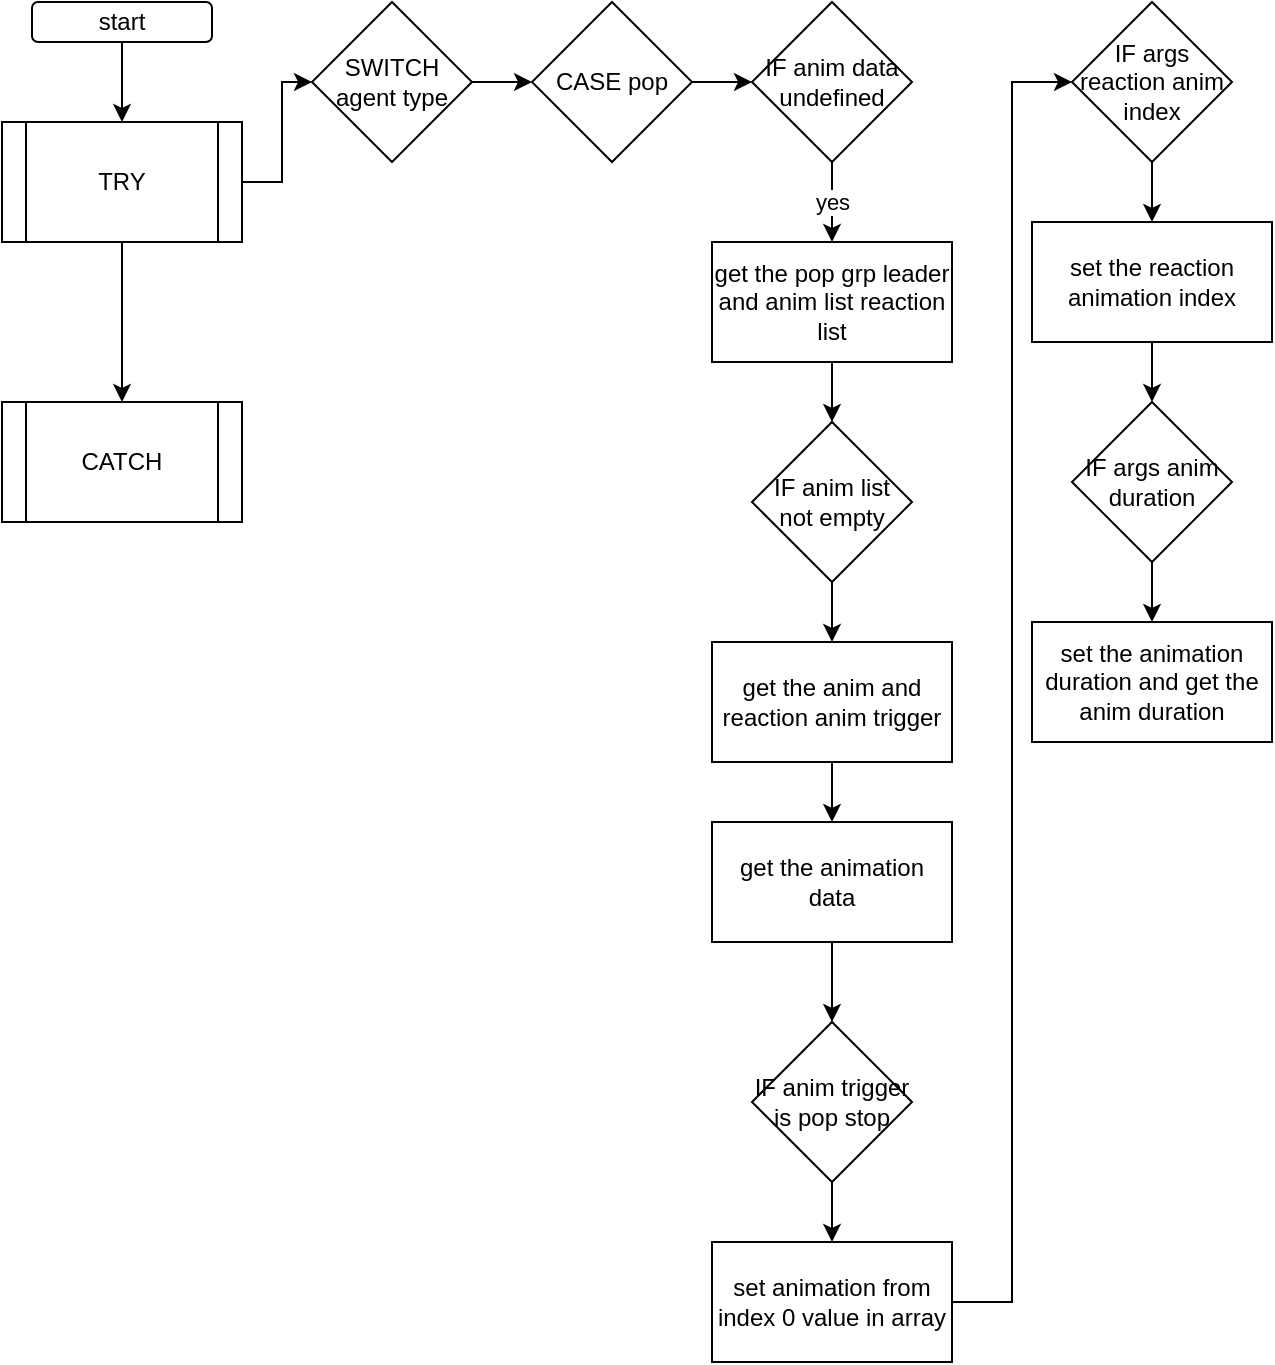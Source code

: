 <mxfile version="18.0.1" type="github">
  <diagram id="C_iFELaq9_Z8a1PLTSBP" name="Page-1">
    <mxGraphModel dx="1038" dy="579" grid="1" gridSize="10" guides="1" tooltips="1" connect="1" arrows="1" fold="1" page="1" pageScale="1" pageWidth="850" pageHeight="1100" math="0" shadow="0">
      <root>
        <mxCell id="0" />
        <mxCell id="1" parent="0" />
        <mxCell id="XiMoQWkBVZx55yZSZIgh-3" value="" style="edgeStyle=orthogonalEdgeStyle;rounded=0;orthogonalLoop=1;jettySize=auto;html=1;" edge="1" parent="1" source="XiMoQWkBVZx55yZSZIgh-1" target="XiMoQWkBVZx55yZSZIgh-2">
          <mxGeometry relative="1" as="geometry" />
        </mxCell>
        <mxCell id="XiMoQWkBVZx55yZSZIgh-1" value="start" style="rounded=1;whiteSpace=wrap;html=1;" vertex="1" parent="1">
          <mxGeometry x="40" y="40" width="90" height="20" as="geometry" />
        </mxCell>
        <mxCell id="XiMoQWkBVZx55yZSZIgh-5" value="" style="edgeStyle=orthogonalEdgeStyle;rounded=0;orthogonalLoop=1;jettySize=auto;html=1;" edge="1" parent="1" source="XiMoQWkBVZx55yZSZIgh-2" target="XiMoQWkBVZx55yZSZIgh-4">
          <mxGeometry relative="1" as="geometry" />
        </mxCell>
        <mxCell id="XiMoQWkBVZx55yZSZIgh-7" value="" style="edgeStyle=orthogonalEdgeStyle;rounded=0;orthogonalLoop=1;jettySize=auto;html=1;" edge="1" parent="1" source="XiMoQWkBVZx55yZSZIgh-2" target="XiMoQWkBVZx55yZSZIgh-6">
          <mxGeometry relative="1" as="geometry" />
        </mxCell>
        <mxCell id="XiMoQWkBVZx55yZSZIgh-2" value="TRY" style="shape=process;whiteSpace=wrap;html=1;backgroundOutline=1;" vertex="1" parent="1">
          <mxGeometry x="25" y="100" width="120" height="60" as="geometry" />
        </mxCell>
        <mxCell id="XiMoQWkBVZx55yZSZIgh-4" value="CATCH" style="shape=process;whiteSpace=wrap;html=1;backgroundOutline=1;" vertex="1" parent="1">
          <mxGeometry x="25" y="240" width="120" height="60" as="geometry" />
        </mxCell>
        <mxCell id="XiMoQWkBVZx55yZSZIgh-9" value="" style="edgeStyle=orthogonalEdgeStyle;rounded=0;orthogonalLoop=1;jettySize=auto;html=1;" edge="1" parent="1" source="XiMoQWkBVZx55yZSZIgh-6" target="XiMoQWkBVZx55yZSZIgh-8">
          <mxGeometry relative="1" as="geometry" />
        </mxCell>
        <mxCell id="XiMoQWkBVZx55yZSZIgh-6" value="SWITCH agent type" style="rhombus;whiteSpace=wrap;html=1;" vertex="1" parent="1">
          <mxGeometry x="180" y="40" width="80" height="80" as="geometry" />
        </mxCell>
        <mxCell id="XiMoQWkBVZx55yZSZIgh-11" value="" style="edgeStyle=orthogonalEdgeStyle;rounded=0;orthogonalLoop=1;jettySize=auto;html=1;" edge="1" parent="1" source="XiMoQWkBVZx55yZSZIgh-8" target="XiMoQWkBVZx55yZSZIgh-10">
          <mxGeometry relative="1" as="geometry" />
        </mxCell>
        <mxCell id="XiMoQWkBVZx55yZSZIgh-8" value="CASE pop" style="rhombus;whiteSpace=wrap;html=1;" vertex="1" parent="1">
          <mxGeometry x="290" y="40" width="80" height="80" as="geometry" />
        </mxCell>
        <mxCell id="XiMoQWkBVZx55yZSZIgh-13" value="yes" style="edgeStyle=orthogonalEdgeStyle;rounded=0;orthogonalLoop=1;jettySize=auto;html=1;" edge="1" parent="1" source="XiMoQWkBVZx55yZSZIgh-10" target="XiMoQWkBVZx55yZSZIgh-12">
          <mxGeometry relative="1" as="geometry" />
        </mxCell>
        <mxCell id="XiMoQWkBVZx55yZSZIgh-10" value="IF anim data undefined" style="rhombus;whiteSpace=wrap;html=1;" vertex="1" parent="1">
          <mxGeometry x="400" y="40" width="80" height="80" as="geometry" />
        </mxCell>
        <mxCell id="XiMoQWkBVZx55yZSZIgh-15" value="" style="edgeStyle=orthogonalEdgeStyle;rounded=0;orthogonalLoop=1;jettySize=auto;html=1;" edge="1" parent="1" source="XiMoQWkBVZx55yZSZIgh-12" target="XiMoQWkBVZx55yZSZIgh-14">
          <mxGeometry relative="1" as="geometry" />
        </mxCell>
        <mxCell id="XiMoQWkBVZx55yZSZIgh-12" value="get the pop grp leader and anim list reaction list" style="whiteSpace=wrap;html=1;" vertex="1" parent="1">
          <mxGeometry x="380" y="160" width="120" height="60" as="geometry" />
        </mxCell>
        <mxCell id="XiMoQWkBVZx55yZSZIgh-17" value="" style="edgeStyle=orthogonalEdgeStyle;rounded=0;orthogonalLoop=1;jettySize=auto;html=1;" edge="1" parent="1" source="XiMoQWkBVZx55yZSZIgh-14" target="XiMoQWkBVZx55yZSZIgh-16">
          <mxGeometry relative="1" as="geometry" />
        </mxCell>
        <mxCell id="XiMoQWkBVZx55yZSZIgh-14" value="IF anim list not empty" style="rhombus;whiteSpace=wrap;html=1;" vertex="1" parent="1">
          <mxGeometry x="400" y="250" width="80" height="80" as="geometry" />
        </mxCell>
        <mxCell id="XiMoQWkBVZx55yZSZIgh-19" value="" style="edgeStyle=orthogonalEdgeStyle;rounded=0;orthogonalLoop=1;jettySize=auto;html=1;" edge="1" parent="1" source="XiMoQWkBVZx55yZSZIgh-16" target="XiMoQWkBVZx55yZSZIgh-18">
          <mxGeometry relative="1" as="geometry" />
        </mxCell>
        <mxCell id="XiMoQWkBVZx55yZSZIgh-16" value="get the anim and reaction anim trigger" style="whiteSpace=wrap;html=1;" vertex="1" parent="1">
          <mxGeometry x="380" y="360" width="120" height="60" as="geometry" />
        </mxCell>
        <mxCell id="XiMoQWkBVZx55yZSZIgh-21" value="" style="edgeStyle=orthogonalEdgeStyle;rounded=0;orthogonalLoop=1;jettySize=auto;html=1;" edge="1" parent="1" source="XiMoQWkBVZx55yZSZIgh-18" target="XiMoQWkBVZx55yZSZIgh-20">
          <mxGeometry relative="1" as="geometry" />
        </mxCell>
        <mxCell id="XiMoQWkBVZx55yZSZIgh-18" value="get the animation data" style="whiteSpace=wrap;html=1;" vertex="1" parent="1">
          <mxGeometry x="380" y="450" width="120" height="60" as="geometry" />
        </mxCell>
        <mxCell id="XiMoQWkBVZx55yZSZIgh-23" value="" style="edgeStyle=orthogonalEdgeStyle;rounded=0;orthogonalLoop=1;jettySize=auto;html=1;" edge="1" parent="1" source="XiMoQWkBVZx55yZSZIgh-20" target="XiMoQWkBVZx55yZSZIgh-22">
          <mxGeometry relative="1" as="geometry" />
        </mxCell>
        <mxCell id="XiMoQWkBVZx55yZSZIgh-20" value="IF anim trigger is pop stop" style="rhombus;whiteSpace=wrap;html=1;" vertex="1" parent="1">
          <mxGeometry x="400" y="550" width="80" height="80" as="geometry" />
        </mxCell>
        <mxCell id="XiMoQWkBVZx55yZSZIgh-25" value="" style="edgeStyle=orthogonalEdgeStyle;rounded=0;orthogonalLoop=1;jettySize=auto;html=1;" edge="1" parent="1" source="XiMoQWkBVZx55yZSZIgh-22" target="XiMoQWkBVZx55yZSZIgh-24">
          <mxGeometry relative="1" as="geometry">
            <Array as="points">
              <mxPoint x="530" y="690" />
              <mxPoint x="530" y="80" />
            </Array>
          </mxGeometry>
        </mxCell>
        <mxCell id="XiMoQWkBVZx55yZSZIgh-22" value="set animation from index 0 value in array" style="whiteSpace=wrap;html=1;" vertex="1" parent="1">
          <mxGeometry x="380" y="660" width="120" height="60" as="geometry" />
        </mxCell>
        <mxCell id="XiMoQWkBVZx55yZSZIgh-27" value="" style="edgeStyle=orthogonalEdgeStyle;rounded=0;orthogonalLoop=1;jettySize=auto;html=1;" edge="1" parent="1" source="XiMoQWkBVZx55yZSZIgh-24" target="XiMoQWkBVZx55yZSZIgh-26">
          <mxGeometry relative="1" as="geometry" />
        </mxCell>
        <mxCell id="XiMoQWkBVZx55yZSZIgh-24" value="IF args reaction anim index" style="rhombus;whiteSpace=wrap;html=1;" vertex="1" parent="1">
          <mxGeometry x="560" y="40" width="80" height="80" as="geometry" />
        </mxCell>
        <mxCell id="XiMoQWkBVZx55yZSZIgh-30" value="" style="edgeStyle=orthogonalEdgeStyle;rounded=0;orthogonalLoop=1;jettySize=auto;html=1;" edge="1" parent="1" source="XiMoQWkBVZx55yZSZIgh-26" target="XiMoQWkBVZx55yZSZIgh-28">
          <mxGeometry relative="1" as="geometry" />
        </mxCell>
        <mxCell id="XiMoQWkBVZx55yZSZIgh-26" value="set the reaction animation index" style="whiteSpace=wrap;html=1;" vertex="1" parent="1">
          <mxGeometry x="540" y="150" width="120" height="60" as="geometry" />
        </mxCell>
        <mxCell id="XiMoQWkBVZx55yZSZIgh-32" value="" style="edgeStyle=orthogonalEdgeStyle;rounded=0;orthogonalLoop=1;jettySize=auto;html=1;" edge="1" parent="1" source="XiMoQWkBVZx55yZSZIgh-28" target="XiMoQWkBVZx55yZSZIgh-29">
          <mxGeometry relative="1" as="geometry" />
        </mxCell>
        <mxCell id="XiMoQWkBVZx55yZSZIgh-28" value="IF args anim duration" style="rhombus;whiteSpace=wrap;html=1;" vertex="1" parent="1">
          <mxGeometry x="560" y="240" width="80" height="80" as="geometry" />
        </mxCell>
        <mxCell id="XiMoQWkBVZx55yZSZIgh-29" value="set the animation duration and get the anim duration" style="whiteSpace=wrap;html=1;" vertex="1" parent="1">
          <mxGeometry x="540" y="350" width="120" height="60" as="geometry" />
        </mxCell>
      </root>
    </mxGraphModel>
  </diagram>
</mxfile>
